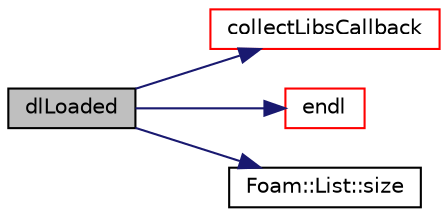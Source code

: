 digraph "dlLoaded"
{
  bgcolor="transparent";
  edge [fontname="Helvetica",fontsize="10",labelfontname="Helvetica",labelfontsize="10"];
  node [fontname="Helvetica",fontsize="10",shape=record];
  rankdir="LR";
  Node123501 [label="dlLoaded",height=0.2,width=0.4,color="black", fillcolor="grey75", style="filled", fontcolor="black"];
  Node123501 -> Node123502 [color="midnightblue",fontsize="10",style="solid",fontname="Helvetica"];
  Node123502 [label="collectLibsCallback",height=0.2,width=0.4,color="red",URL="$a13772.html#af88215f6b9adb1e4d1bcd85bc0225476"];
  Node123501 -> Node123504 [color="midnightblue",fontsize="10",style="solid",fontname="Helvetica"];
  Node123504 [label="endl",height=0.2,width=0.4,color="red",URL="$a21851.html#a2db8fe02a0d3909e9351bb4275b23ce4",tooltip="Add newline and flush stream. "];
  Node123501 -> Node123506 [color="midnightblue",fontsize="10",style="solid",fontname="Helvetica"];
  Node123506 [label="Foam::List::size",height=0.2,width=0.4,color="black",URL="$a26833.html#a8a5f6fa29bd4b500caf186f60245b384",tooltip="Override size to be inconsistent with allocated storage. "];
}
